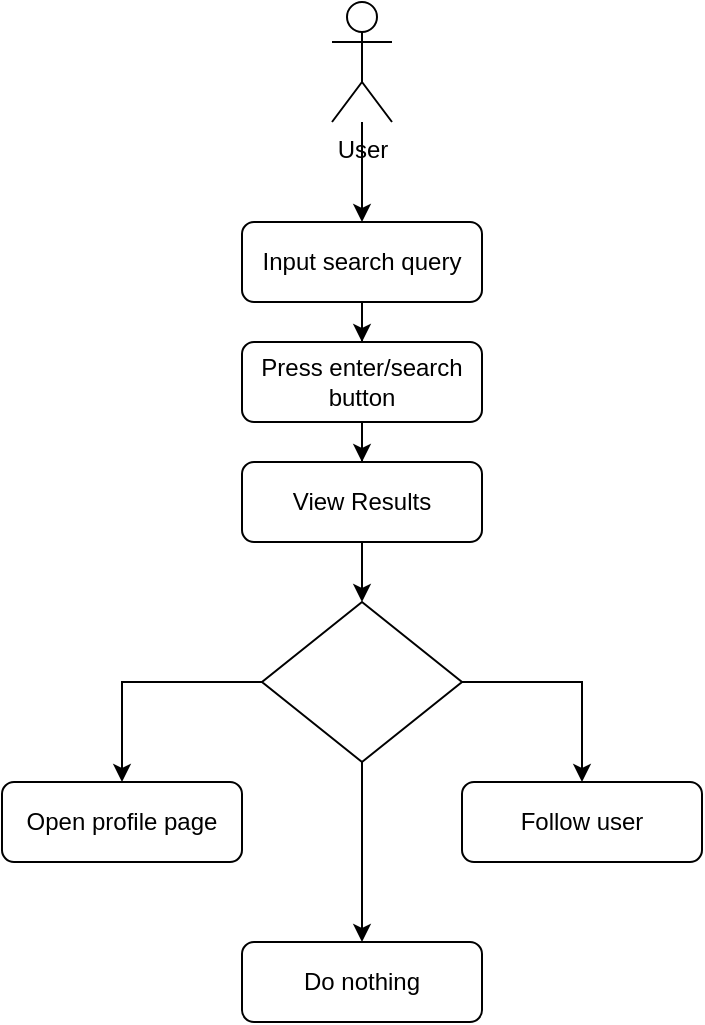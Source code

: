 <mxfile version="13.8.1" type="device"><diagram id="C5RBs43oDa-KdzZeNtuy" name="Page-1"><mxGraphModel dx="1418" dy="799" grid="1" gridSize="10" guides="1" tooltips="1" connect="1" arrows="1" fold="1" page="1" pageScale="1" pageWidth="827" pageHeight="1169" math="0" shadow="0"><root><mxCell id="WIyWlLk6GJQsqaUBKTNV-0"/><mxCell id="WIyWlLk6GJQsqaUBKTNV-1" parent="WIyWlLk6GJQsqaUBKTNV-0"/><mxCell id="hofMHoKgtT2lc2mrG8sL-4" style="edgeStyle=orthogonalEdgeStyle;rounded=0;orthogonalLoop=1;jettySize=auto;html=1;" parent="WIyWlLk6GJQsqaUBKTNV-1" source="WIyWlLk6GJQsqaUBKTNV-3" target="hofMHoKgtT2lc2mrG8sL-3" edge="1"><mxGeometry relative="1" as="geometry"/></mxCell><mxCell id="WIyWlLk6GJQsqaUBKTNV-3" value="Input search query" style="rounded=1;whiteSpace=wrap;html=1;fontSize=12;glass=0;strokeWidth=1;shadow=0;" parent="WIyWlLk6GJQsqaUBKTNV-1" vertex="1"><mxGeometry x="340" y="140" width="120" height="40" as="geometry"/></mxCell><mxCell id="hofMHoKgtT2lc2mrG8sL-1" style="edgeStyle=orthogonalEdgeStyle;rounded=0;orthogonalLoop=1;jettySize=auto;html=1;" parent="WIyWlLk6GJQsqaUBKTNV-1" source="hofMHoKgtT2lc2mrG8sL-0" target="WIyWlLk6GJQsqaUBKTNV-3" edge="1"><mxGeometry relative="1" as="geometry"/></mxCell><mxCell id="hofMHoKgtT2lc2mrG8sL-0" value="User" style="shape=umlActor;verticalLabelPosition=bottom;verticalAlign=top;html=1;outlineConnect=0;" parent="WIyWlLk6GJQsqaUBKTNV-1" vertex="1"><mxGeometry x="385" y="30" width="30" height="60" as="geometry"/></mxCell><mxCell id="hofMHoKgtT2lc2mrG8sL-6" style="edgeStyle=orthogonalEdgeStyle;rounded=0;orthogonalLoop=1;jettySize=auto;html=1;" parent="WIyWlLk6GJQsqaUBKTNV-1" source="hofMHoKgtT2lc2mrG8sL-3" target="hofMHoKgtT2lc2mrG8sL-5" edge="1"><mxGeometry relative="1" as="geometry"/></mxCell><mxCell id="hofMHoKgtT2lc2mrG8sL-3" value="Press enter/search button" style="rounded=1;whiteSpace=wrap;html=1;fontSize=12;glass=0;strokeWidth=1;shadow=0;" parent="WIyWlLk6GJQsqaUBKTNV-1" vertex="1"><mxGeometry x="340" y="200" width="120" height="40" as="geometry"/></mxCell><mxCell id="OwxiYiRXVQl_GkpIaYRh-1" style="edgeStyle=orthogonalEdgeStyle;rounded=0;orthogonalLoop=1;jettySize=auto;html=1;" edge="1" parent="WIyWlLk6GJQsqaUBKTNV-1" source="hofMHoKgtT2lc2mrG8sL-5" target="OwxiYiRXVQl_GkpIaYRh-0"><mxGeometry relative="1" as="geometry"/></mxCell><mxCell id="hofMHoKgtT2lc2mrG8sL-5" value="View Results" style="rounded=1;whiteSpace=wrap;html=1;fontSize=12;glass=0;strokeWidth=1;shadow=0;" parent="WIyWlLk6GJQsqaUBKTNV-1" vertex="1"><mxGeometry x="340" y="260" width="120" height="40" as="geometry"/></mxCell><mxCell id="OwxiYiRXVQl_GkpIaYRh-3" style="edgeStyle=orthogonalEdgeStyle;rounded=0;orthogonalLoop=1;jettySize=auto;html=1;" edge="1" parent="WIyWlLk6GJQsqaUBKTNV-1" source="OwxiYiRXVQl_GkpIaYRh-0" target="OwxiYiRXVQl_GkpIaYRh-2"><mxGeometry relative="1" as="geometry"/></mxCell><mxCell id="OwxiYiRXVQl_GkpIaYRh-5" style="edgeStyle=orthogonalEdgeStyle;rounded=0;orthogonalLoop=1;jettySize=auto;html=1;" edge="1" parent="WIyWlLk6GJQsqaUBKTNV-1" source="OwxiYiRXVQl_GkpIaYRh-0" target="OwxiYiRXVQl_GkpIaYRh-4"><mxGeometry relative="1" as="geometry"><Array as="points"><mxPoint x="510" y="370"/></Array></mxGeometry></mxCell><mxCell id="OwxiYiRXVQl_GkpIaYRh-7" style="edgeStyle=orthogonalEdgeStyle;rounded=0;orthogonalLoop=1;jettySize=auto;html=1;" edge="1" parent="WIyWlLk6GJQsqaUBKTNV-1" source="OwxiYiRXVQl_GkpIaYRh-0" target="OwxiYiRXVQl_GkpIaYRh-6"><mxGeometry relative="1" as="geometry"/></mxCell><mxCell id="OwxiYiRXVQl_GkpIaYRh-0" value="" style="rhombus;whiteSpace=wrap;html=1;shadow=0;fontFamily=Helvetica;fontSize=12;align=center;strokeWidth=1;spacing=6;spacingTop=-4;" vertex="1" parent="WIyWlLk6GJQsqaUBKTNV-1"><mxGeometry x="350" y="330" width="100" height="80" as="geometry"/></mxCell><mxCell id="OwxiYiRXVQl_GkpIaYRh-2" value="Open profile page" style="rounded=1;whiteSpace=wrap;html=1;fontSize=12;glass=0;strokeWidth=1;shadow=0;" vertex="1" parent="WIyWlLk6GJQsqaUBKTNV-1"><mxGeometry x="220" y="420" width="120" height="40" as="geometry"/></mxCell><mxCell id="OwxiYiRXVQl_GkpIaYRh-4" value="Follow user" style="rounded=1;whiteSpace=wrap;html=1;fontSize=12;glass=0;strokeWidth=1;shadow=0;" vertex="1" parent="WIyWlLk6GJQsqaUBKTNV-1"><mxGeometry x="450" y="420" width="120" height="40" as="geometry"/></mxCell><mxCell id="OwxiYiRXVQl_GkpIaYRh-6" value="Do nothing" style="rounded=1;whiteSpace=wrap;html=1;fontSize=12;glass=0;strokeWidth=1;shadow=0;" vertex="1" parent="WIyWlLk6GJQsqaUBKTNV-1"><mxGeometry x="340" y="500" width="120" height="40" as="geometry"/></mxCell></root></mxGraphModel></diagram></mxfile>